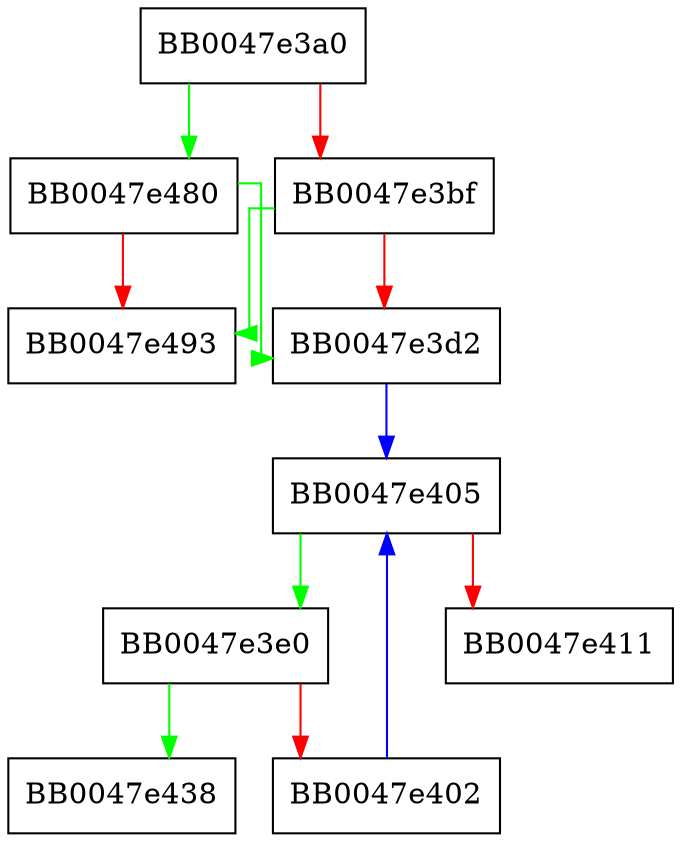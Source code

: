 digraph ssl_cert_set0_chain {
  node [shape="box"];
  graph [splines=ortho];
  BB0047e3a0 -> BB0047e480 [color="green"];
  BB0047e3a0 -> BB0047e3bf [color="red"];
  BB0047e3bf -> BB0047e493 [color="green"];
  BB0047e3bf -> BB0047e3d2 [color="red"];
  BB0047e3d2 -> BB0047e405 [color="blue"];
  BB0047e3e0 -> BB0047e438 [color="green"];
  BB0047e3e0 -> BB0047e402 [color="red"];
  BB0047e402 -> BB0047e405 [color="blue"];
  BB0047e405 -> BB0047e3e0 [color="green"];
  BB0047e405 -> BB0047e411 [color="red"];
  BB0047e480 -> BB0047e3d2 [color="green"];
  BB0047e480 -> BB0047e493 [color="red"];
}